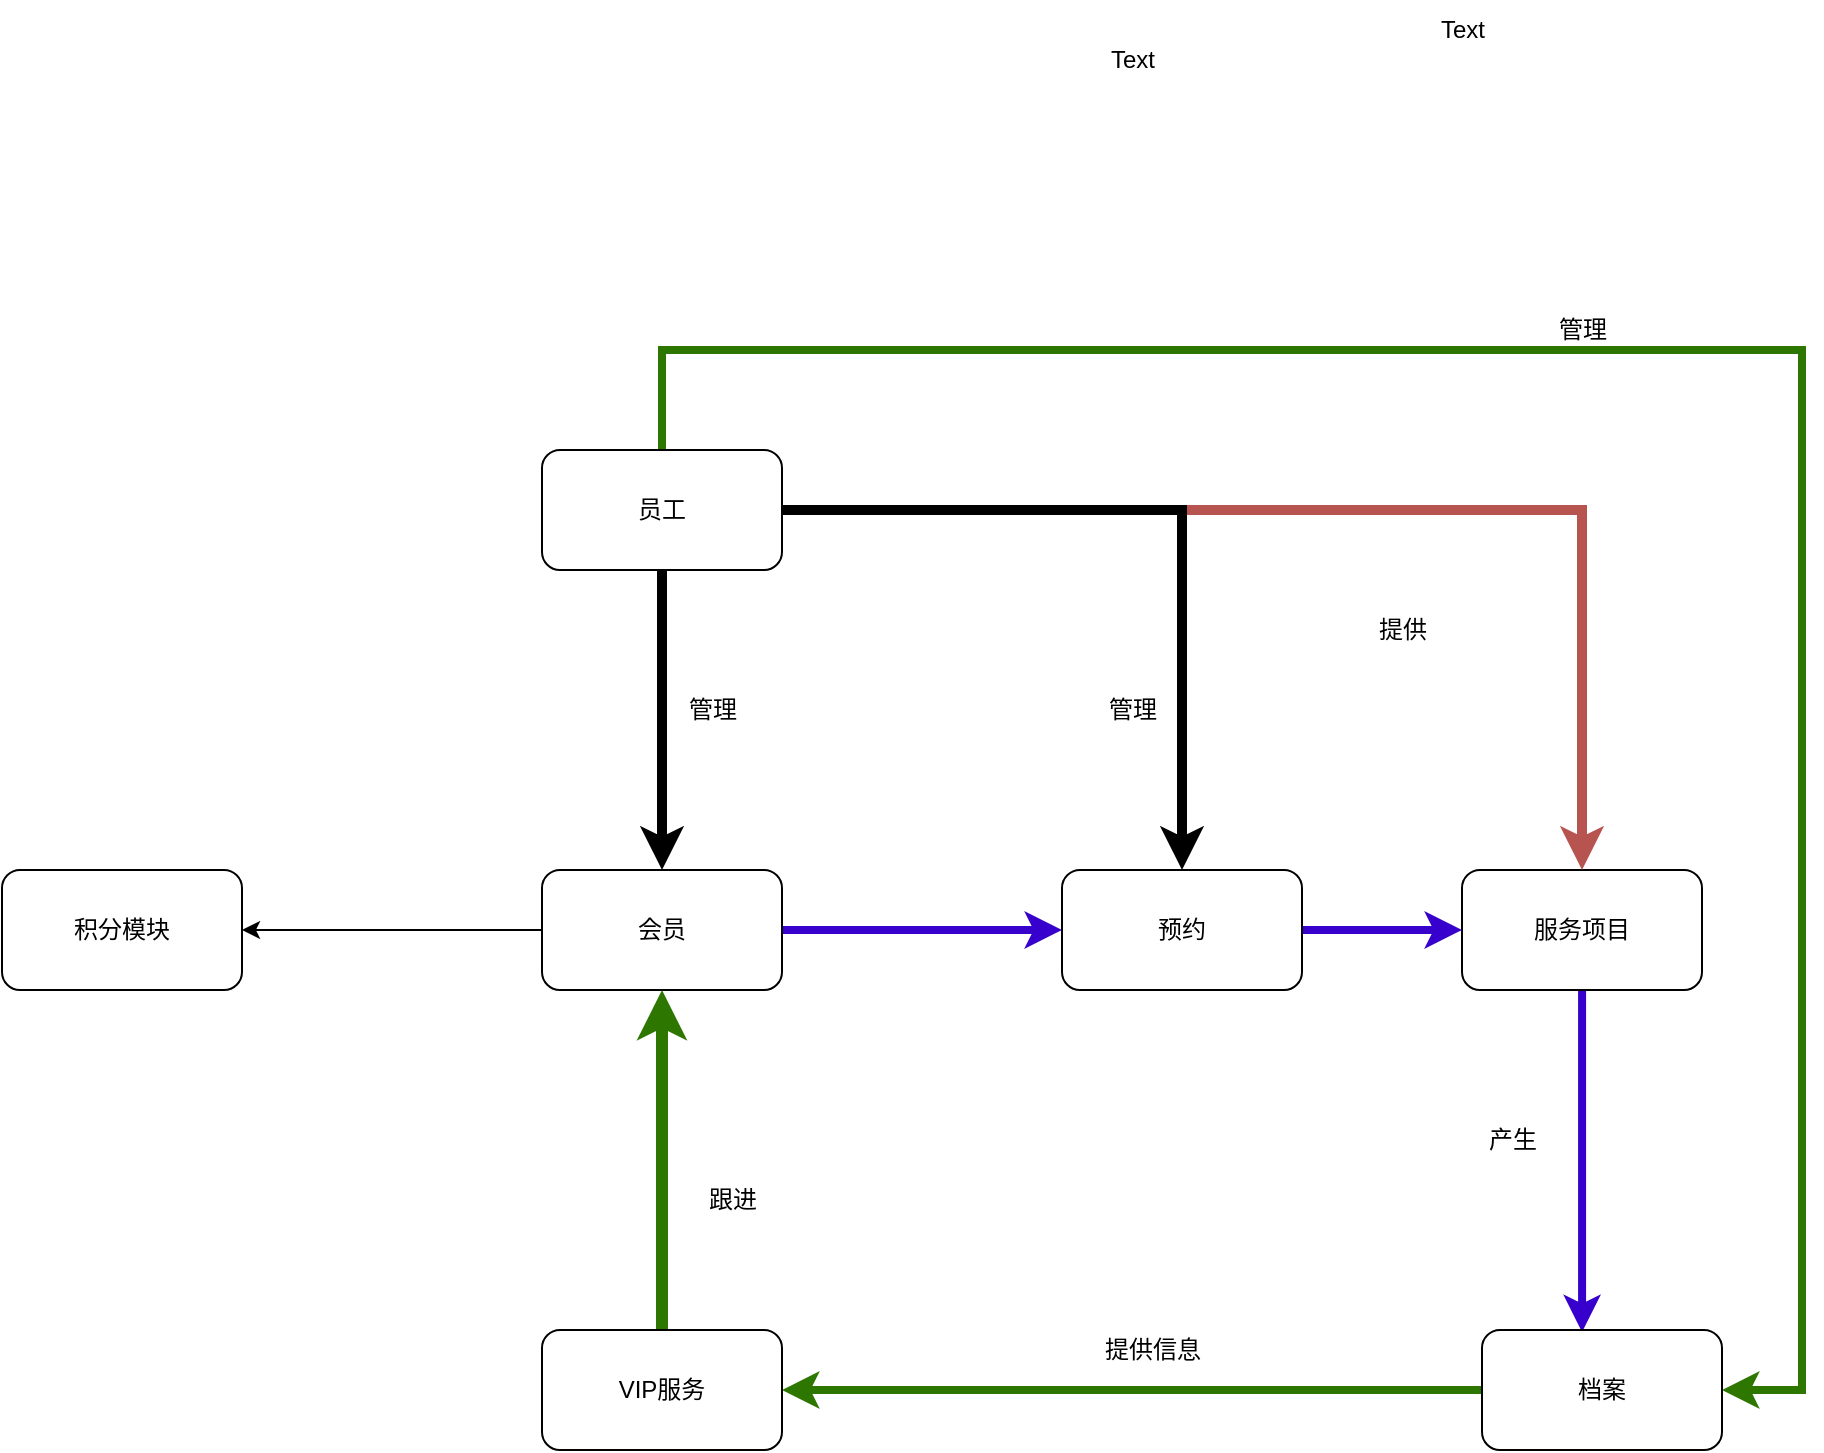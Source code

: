 <mxfile version="21.1.5" type="github">
  <diagram name="第 1 页" id="7ieI6vLh_nz0RfWPgBJR">
    <mxGraphModel dx="1621" dy="2214" grid="1" gridSize="10" guides="1" tooltips="1" connect="1" arrows="1" fold="1" page="1" pageScale="1" pageWidth="827" pageHeight="1169" math="0" shadow="0">
      <root>
        <mxCell id="0" />
        <mxCell id="1" parent="0" />
        <mxCell id="uTeQL642GeqSRJ1JkRqV-31" style="edgeStyle=orthogonalEdgeStyle;rounded=0;orthogonalLoop=1;jettySize=auto;html=1;entryX=0.417;entryY=0.017;entryDx=0;entryDy=0;entryPerimeter=0;fillColor=#6a00ff;strokeColor=#3700CC;strokeWidth=4;" edge="1" parent="1" source="uTeQL642GeqSRJ1JkRqV-5" target="uTeQL642GeqSRJ1JkRqV-12">
          <mxGeometry relative="1" as="geometry" />
        </mxCell>
        <mxCell id="uTeQL642GeqSRJ1JkRqV-5" value="服务项目" style="rounded=1;whiteSpace=wrap;html=1;" vertex="1" parent="1">
          <mxGeometry x="510" y="150" width="120" height="60" as="geometry" />
        </mxCell>
        <mxCell id="uTeQL642GeqSRJ1JkRqV-29" style="edgeStyle=orthogonalEdgeStyle;rounded=0;orthogonalLoop=1;jettySize=auto;html=1;fillColor=#6a00ff;strokeColor=#3700CC;strokeWidth=4;" edge="1" parent="1" source="uTeQL642GeqSRJ1JkRqV-6" target="uTeQL642GeqSRJ1JkRqV-28">
          <mxGeometry relative="1" as="geometry" />
        </mxCell>
        <mxCell id="uTeQL642GeqSRJ1JkRqV-39" style="edgeStyle=orthogonalEdgeStyle;rounded=0;orthogonalLoop=1;jettySize=auto;html=1;entryX=1;entryY=0.5;entryDx=0;entryDy=0;" edge="1" parent="1" source="uTeQL642GeqSRJ1JkRqV-6" target="uTeQL642GeqSRJ1JkRqV-38">
          <mxGeometry relative="1" as="geometry" />
        </mxCell>
        <mxCell id="uTeQL642GeqSRJ1JkRqV-6" value="会员" style="rounded=1;whiteSpace=wrap;html=1;" vertex="1" parent="1">
          <mxGeometry x="50" y="150" width="120" height="60" as="geometry" />
        </mxCell>
        <mxCell id="uTeQL642GeqSRJ1JkRqV-9" style="edgeStyle=orthogonalEdgeStyle;rounded=0;orthogonalLoop=1;jettySize=auto;html=1;entryX=0.5;entryY=0;entryDx=0;entryDy=0;fillColor=#f8cecc;strokeColor=#b85450;strokeWidth=5;" edge="1" parent="1" source="uTeQL642GeqSRJ1JkRqV-8" target="uTeQL642GeqSRJ1JkRqV-5">
          <mxGeometry relative="1" as="geometry" />
        </mxCell>
        <mxCell id="uTeQL642GeqSRJ1JkRqV-15" style="edgeStyle=orthogonalEdgeStyle;rounded=0;orthogonalLoop=1;jettySize=auto;html=1;entryX=1;entryY=0.5;entryDx=0;entryDy=0;fillColor=#60a917;strokeColor=#2D7600;strokeWidth=4;" edge="1" parent="1" source="uTeQL642GeqSRJ1JkRqV-8" target="uTeQL642GeqSRJ1JkRqV-12">
          <mxGeometry relative="1" as="geometry">
            <Array as="points">
              <mxPoint x="110" y="-110" />
              <mxPoint x="680" y="-110" />
              <mxPoint x="680" y="410" />
            </Array>
          </mxGeometry>
        </mxCell>
        <mxCell id="uTeQL642GeqSRJ1JkRqV-32" style="edgeStyle=orthogonalEdgeStyle;rounded=0;orthogonalLoop=1;jettySize=auto;html=1;entryX=0.5;entryY=0;entryDx=0;entryDy=0;strokeWidth=5;" edge="1" parent="1" source="uTeQL642GeqSRJ1JkRqV-8" target="uTeQL642GeqSRJ1JkRqV-6">
          <mxGeometry relative="1" as="geometry" />
        </mxCell>
        <mxCell id="uTeQL642GeqSRJ1JkRqV-36" style="edgeStyle=orthogonalEdgeStyle;rounded=0;orthogonalLoop=1;jettySize=auto;html=1;strokeWidth=5;" edge="1" parent="1" source="uTeQL642GeqSRJ1JkRqV-8" target="uTeQL642GeqSRJ1JkRqV-28">
          <mxGeometry relative="1" as="geometry" />
        </mxCell>
        <mxCell id="uTeQL642GeqSRJ1JkRqV-8" value="员工" style="rounded=1;whiteSpace=wrap;html=1;" vertex="1" parent="1">
          <mxGeometry x="50" y="-60" width="120" height="60" as="geometry" />
        </mxCell>
        <mxCell id="uTeQL642GeqSRJ1JkRqV-10" value="提供" style="text;html=1;align=center;verticalAlign=middle;resizable=0;points=[];autosize=1;strokeColor=none;fillColor=none;" vertex="1" parent="1">
          <mxGeometry x="455" y="15" width="50" height="30" as="geometry" />
        </mxCell>
        <mxCell id="uTeQL642GeqSRJ1JkRqV-26" style="edgeStyle=orthogonalEdgeStyle;rounded=0;orthogonalLoop=1;jettySize=auto;html=1;fillColor=#60a917;strokeColor=#2D7600;strokeWidth=4;" edge="1" parent="1" source="uTeQL642GeqSRJ1JkRqV-12" target="uTeQL642GeqSRJ1JkRqV-19">
          <mxGeometry relative="1" as="geometry" />
        </mxCell>
        <mxCell id="uTeQL642GeqSRJ1JkRqV-12" value="档案" style="rounded=1;whiteSpace=wrap;html=1;" vertex="1" parent="1">
          <mxGeometry x="520" y="380" width="120" height="60" as="geometry" />
        </mxCell>
        <mxCell id="uTeQL642GeqSRJ1JkRqV-14" value="产生" style="text;html=1;align=center;verticalAlign=middle;resizable=0;points=[];autosize=1;strokeColor=none;fillColor=none;" vertex="1" parent="1">
          <mxGeometry x="510" y="270" width="50" height="30" as="geometry" />
        </mxCell>
        <mxCell id="uTeQL642GeqSRJ1JkRqV-16" value="管理" style="text;html=1;align=center;verticalAlign=middle;resizable=0;points=[];autosize=1;strokeColor=none;fillColor=none;" vertex="1" parent="1">
          <mxGeometry x="545" y="-135" width="50" height="30" as="geometry" />
        </mxCell>
        <mxCell id="uTeQL642GeqSRJ1JkRqV-22" style="edgeStyle=orthogonalEdgeStyle;rounded=0;orthogonalLoop=1;jettySize=auto;html=1;fillColor=#60a917;strokeColor=#2D7600;strokeWidth=6;" edge="1" parent="1" source="uTeQL642GeqSRJ1JkRqV-19" target="uTeQL642GeqSRJ1JkRqV-6">
          <mxGeometry relative="1" as="geometry" />
        </mxCell>
        <mxCell id="uTeQL642GeqSRJ1JkRqV-19" value="VIP服务" style="rounded=1;whiteSpace=wrap;html=1;" vertex="1" parent="1">
          <mxGeometry x="50" y="380" width="120" height="60" as="geometry" />
        </mxCell>
        <mxCell id="uTeQL642GeqSRJ1JkRqV-21" value="提供信息" style="text;html=1;align=center;verticalAlign=middle;resizable=0;points=[];autosize=1;strokeColor=none;fillColor=none;" vertex="1" parent="1">
          <mxGeometry x="320" y="375" width="70" height="30" as="geometry" />
        </mxCell>
        <mxCell id="uTeQL642GeqSRJ1JkRqV-23" value="跟进" style="text;html=1;align=center;verticalAlign=middle;resizable=0;points=[];autosize=1;strokeColor=none;fillColor=none;" vertex="1" parent="1">
          <mxGeometry x="120" y="300" width="50" height="30" as="geometry" />
        </mxCell>
        <mxCell id="uTeQL642GeqSRJ1JkRqV-30" style="edgeStyle=orthogonalEdgeStyle;rounded=0;orthogonalLoop=1;jettySize=auto;html=1;entryX=0;entryY=0.5;entryDx=0;entryDy=0;fillColor=#6a00ff;strokeColor=#3700CC;strokeWidth=4;" edge="1" parent="1" source="uTeQL642GeqSRJ1JkRqV-28" target="uTeQL642GeqSRJ1JkRqV-5">
          <mxGeometry relative="1" as="geometry" />
        </mxCell>
        <mxCell id="uTeQL642GeqSRJ1JkRqV-28" value="预约" style="rounded=1;whiteSpace=wrap;html=1;" vertex="1" parent="1">
          <mxGeometry x="310" y="150" width="120" height="60" as="geometry" />
        </mxCell>
        <mxCell id="uTeQL642GeqSRJ1JkRqV-33" value="管理" style="text;html=1;align=center;verticalAlign=middle;resizable=0;points=[];autosize=1;strokeColor=none;fillColor=none;" vertex="1" parent="1">
          <mxGeometry x="110" y="55" width="50" height="30" as="geometry" />
        </mxCell>
        <mxCell id="uTeQL642GeqSRJ1JkRqV-34" value="Text" style="text;html=1;align=center;verticalAlign=middle;resizable=0;points=[];autosize=1;strokeColor=none;fillColor=none;" vertex="1" parent="1">
          <mxGeometry x="320" y="-270" width="50" height="30" as="geometry" />
        </mxCell>
        <mxCell id="uTeQL642GeqSRJ1JkRqV-35" value="Text" style="text;html=1;align=center;verticalAlign=middle;resizable=0;points=[];autosize=1;strokeColor=none;fillColor=none;" vertex="1" parent="1">
          <mxGeometry x="485" y="-285" width="50" height="30" as="geometry" />
        </mxCell>
        <mxCell id="uTeQL642GeqSRJ1JkRqV-37" value="管理" style="text;html=1;align=center;verticalAlign=middle;resizable=0;points=[];autosize=1;strokeColor=none;fillColor=none;" vertex="1" parent="1">
          <mxGeometry x="320" y="55" width="50" height="30" as="geometry" />
        </mxCell>
        <mxCell id="uTeQL642GeqSRJ1JkRqV-38" value="积分模块" style="rounded=1;whiteSpace=wrap;html=1;" vertex="1" parent="1">
          <mxGeometry x="-220" y="150" width="120" height="60" as="geometry" />
        </mxCell>
      </root>
    </mxGraphModel>
  </diagram>
</mxfile>
